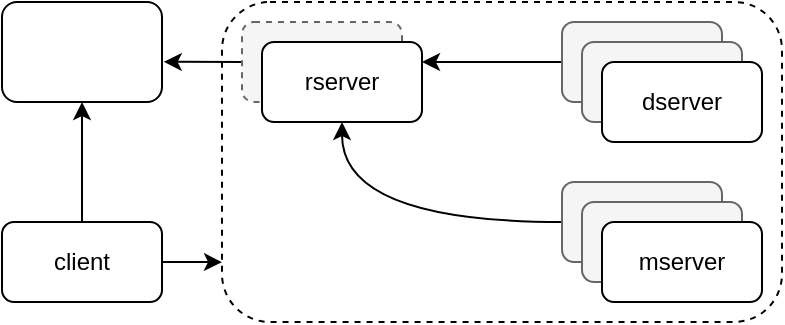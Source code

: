 <mxfile version="20.8.23" type="github" pages="4">
  <diagram id="N5d8Xmekq0FIWtA8UG6T" name="arcitecture">
    <mxGraphModel dx="714" dy="579" grid="1" gridSize="10" guides="1" tooltips="1" connect="1" arrows="1" fold="1" page="1" pageScale="1" pageWidth="827" pageHeight="1169" math="0" shadow="0">
      <root>
        <mxCell id="0" />
        <mxCell id="1" parent="0" />
        <mxCell id="tsfLYOpmj_f98KLFveLr-18" value="" style="rounded=1;whiteSpace=wrap;html=1;dashed=1;" parent="1" vertex="1">
          <mxGeometry x="190" y="110" width="280" height="160" as="geometry" />
        </mxCell>
        <mxCell id="tsfLYOpmj_f98KLFveLr-4" style="edgeStyle=orthogonalEdgeStyle;rounded=0;orthogonalLoop=1;jettySize=auto;html=1;entryX=1.011;entryY=0.598;entryDx=0;entryDy=0;curved=1;entryPerimeter=0;" parent="1" source="tsfLYOpmj_f98KLFveLr-1" target="cyJrG0wH-FrEocP2KH8U-2" edge="1">
          <mxGeometry relative="1" as="geometry">
            <mxPoint x="134.03" y="70" as="targetPoint" />
          </mxGeometry>
        </mxCell>
        <mxCell id="tsfLYOpmj_f98KLFveLr-1" value="" style="rounded=1;whiteSpace=wrap;html=1;fillColor=#f5f5f5;fontColor=#333333;strokeColor=#666666;dashed=1;" parent="1" vertex="1">
          <mxGeometry x="200" y="120" width="80" height="40" as="geometry" />
        </mxCell>
        <mxCell id="tsfLYOpmj_f98KLFveLr-2" value="rserver" style="rounded=1;whiteSpace=wrap;html=1;" parent="1" vertex="1">
          <mxGeometry x="210" y="130" width="80" height="40" as="geometry" />
        </mxCell>
        <mxCell id="tsfLYOpmj_f98KLFveLr-13" style="edgeStyle=orthogonalEdgeStyle;curved=1;rounded=0;orthogonalLoop=1;jettySize=auto;html=1;entryX=0.5;entryY=1;entryDx=0;entryDy=0;exitX=0;exitY=0.5;exitDx=0;exitDy=0;" parent="1" source="tsfLYOpmj_f98KLFveLr-7" target="tsfLYOpmj_f98KLFveLr-2" edge="1">
          <mxGeometry relative="1" as="geometry" />
        </mxCell>
        <mxCell id="tsfLYOpmj_f98KLFveLr-7" value="mserver" style="rounded=1;whiteSpace=wrap;html=1;fillColor=#f5f5f5;fontColor=#333333;strokeColor=#666666;" parent="1" vertex="1">
          <mxGeometry x="360" y="200" width="80" height="40" as="geometry" />
        </mxCell>
        <mxCell id="tsfLYOpmj_f98KLFveLr-8" value="" style="rounded=1;whiteSpace=wrap;html=1;fillColor=#f5f5f5;fontColor=#333333;strokeColor=#666666;" parent="1" vertex="1">
          <mxGeometry x="370" y="210" width="80" height="40" as="geometry" />
        </mxCell>
        <mxCell id="tsfLYOpmj_f98KLFveLr-9" value="mserver" style="rounded=1;whiteSpace=wrap;html=1;" parent="1" vertex="1">
          <mxGeometry x="380" y="220" width="80" height="40" as="geometry" />
        </mxCell>
        <mxCell id="tsfLYOpmj_f98KLFveLr-14" style="edgeStyle=orthogonalEdgeStyle;curved=1;rounded=0;orthogonalLoop=1;jettySize=auto;html=1;entryX=1;entryY=0.25;entryDx=0;entryDy=0;" parent="1" source="tsfLYOpmj_f98KLFveLr-10" target="tsfLYOpmj_f98KLFveLr-2" edge="1">
          <mxGeometry relative="1" as="geometry">
            <mxPoint x="250" y="170" as="targetPoint" />
          </mxGeometry>
        </mxCell>
        <mxCell id="tsfLYOpmj_f98KLFveLr-10" value="mserver" style="rounded=1;whiteSpace=wrap;html=1;fillColor=#f5f5f5;fontColor=#333333;strokeColor=#666666;" parent="1" vertex="1">
          <mxGeometry x="360" y="120" width="80" height="40" as="geometry" />
        </mxCell>
        <mxCell id="tsfLYOpmj_f98KLFveLr-11" value="" style="rounded=1;whiteSpace=wrap;html=1;fillColor=#f5f5f5;fontColor=#333333;strokeColor=#666666;" parent="1" vertex="1">
          <mxGeometry x="370" y="130" width="80" height="40" as="geometry" />
        </mxCell>
        <mxCell id="tsfLYOpmj_f98KLFveLr-12" value="dserver" style="rounded=1;whiteSpace=wrap;html=1;" parent="1" vertex="1">
          <mxGeometry x="380" y="140" width="80" height="40" as="geometry" />
        </mxCell>
        <mxCell id="tsfLYOpmj_f98KLFveLr-17" style="edgeStyle=orthogonalEdgeStyle;curved=1;rounded=0;orthogonalLoop=1;jettySize=auto;html=1;entryX=0.5;entryY=1;entryDx=0;entryDy=0;" parent="1" source="tsfLYOpmj_f98KLFveLr-15" target="cyJrG0wH-FrEocP2KH8U-2" edge="1">
          <mxGeometry relative="1" as="geometry">
            <mxPoint x="100.494" y="92" as="targetPoint" />
          </mxGeometry>
        </mxCell>
        <mxCell id="tsfLYOpmj_f98KLFveLr-19" style="edgeStyle=orthogonalEdgeStyle;curved=1;rounded=0;orthogonalLoop=1;jettySize=auto;html=1;entryX=0;entryY=0.813;entryDx=0;entryDy=0;entryPerimeter=0;" parent="1" source="tsfLYOpmj_f98KLFveLr-15" target="tsfLYOpmj_f98KLFveLr-18" edge="1">
          <mxGeometry relative="1" as="geometry" />
        </mxCell>
        <mxCell id="tsfLYOpmj_f98KLFveLr-15" value="client" style="rounded=1;whiteSpace=wrap;html=1;" parent="1" vertex="1">
          <mxGeometry x="80" y="220" width="80" height="40" as="geometry" />
        </mxCell>
        <mxCell id="cyJrG0wH-FrEocP2KH8U-4" value="" style="group" parent="1" vertex="1" connectable="0">
          <mxGeometry x="80" y="110" width="80" height="50" as="geometry" />
        </mxCell>
        <mxCell id="cyJrG0wH-FrEocP2KH8U-2" value="" style="rounded=1;whiteSpace=wrap;html=1;" parent="cyJrG0wH-FrEocP2KH8U-4" vertex="1">
          <mxGeometry width="80" height="50" as="geometry" />
        </mxCell>
        <mxCell id="cyJrG0wH-FrEocP2KH8U-3" value="" style="shape=image;verticalLabelPosition=bottom;labelBackgroundColor=default;verticalAlign=top;aspect=fixed;imageAspect=0;image=https://upload.wikimedia.org/wikipedia/commons/thumb/7/77/Apache_ZooKeeper_logo.svg/1200px-Apache_ZooKeeper_logo.svg.png;imageBorder=none;" parent="cyJrG0wH-FrEocP2KH8U-4" vertex="1">
          <mxGeometry x="2.98" y="5" width="74.03" height="40" as="geometry" />
        </mxCell>
      </root>
    </mxGraphModel>
  </diagram>
  <diagram id="FkfHG8LWxEAU3Ykb4FFA" name="rserver">
    <mxGraphModel dx="1193" dy="861" grid="1" gridSize="10" guides="1" tooltips="1" connect="1" arrows="1" fold="1" page="1" pageScale="1" pageWidth="827" pageHeight="1169" math="0" shadow="0">
      <root>
        <mxCell id="0" />
        <mxCell id="1" parent="0" />
        <mxCell id="i38hwcyPGspTdhQXOS63-2" style="edgeStyle=orthogonalEdgeStyle;curved=1;rounded=0;orthogonalLoop=1;jettySize=auto;html=1;entryX=0;entryY=0.5;entryDx=0;entryDy=0;" parent="1" source="wLpejg33g4R9aETPVUCR-1" target="i38hwcyPGspTdhQXOS63-1" edge="1">
          <mxGeometry relative="1" as="geometry" />
        </mxCell>
        <mxCell id="wLpejg33g4R9aETPVUCR-1" value="rserver&lt;br&gt;(standby)" style="rounded=1;whiteSpace=wrap;html=1;" parent="1" vertex="1">
          <mxGeometry x="200" y="40" width="80" height="40" as="geometry" />
        </mxCell>
        <mxCell id="i38hwcyPGspTdhQXOS63-1" value="" style="shape=image;verticalLabelPosition=bottom;labelBackgroundColor=default;verticalAlign=top;aspect=fixed;imageAspect=0;image=https://upload.wikimedia.org/wikipedia/commons/thumb/7/77/Apache_ZooKeeper_logo.svg/1200px-Apache_ZooKeeper_logo.svg.png;" parent="1" vertex="1">
          <mxGeometry x="360" y="80" width="74.03" height="40" as="geometry" />
        </mxCell>
        <mxCell id="i38hwcyPGspTdhQXOS63-4" style="edgeStyle=orthogonalEdgeStyle;curved=1;rounded=0;orthogonalLoop=1;jettySize=auto;html=1;entryX=0;entryY=0.5;entryDx=0;entryDy=0;" parent="1" source="i38hwcyPGspTdhQXOS63-3" target="i38hwcyPGspTdhQXOS63-1" edge="1">
          <mxGeometry relative="1" as="geometry" />
        </mxCell>
        <mxCell id="i38hwcyPGspTdhQXOS63-3" value="rserver&lt;br&gt;（leader）" style="rounded=1;whiteSpace=wrap;html=1;fillColor=#f8cecc;strokeColor=#b85450;" parent="1" vertex="1">
          <mxGeometry x="200" y="120" width="80" height="40" as="geometry" />
        </mxCell>
        <mxCell id="i38hwcyPGspTdhQXOS63-6" style="edgeStyle=orthogonalEdgeStyle;curved=1;rounded=0;orthogonalLoop=1;jettySize=auto;html=1;entryX=0;entryY=0.5;entryDx=0;entryDy=0;" parent="1" source="i38hwcyPGspTdhQXOS63-5" target="i38hwcyPGspTdhQXOS63-3" edge="1">
          <mxGeometry relative="1" as="geometry" />
        </mxCell>
        <mxCell id="i38hwcyPGspTdhQXOS63-5" value="client" style="rounded=1;whiteSpace=wrap;html=1;" parent="1" vertex="1">
          <mxGeometry x="40" y="80" width="80" height="40" as="geometry" />
        </mxCell>
        <mxCell id="85tSOclc1oCdCPwvX2sM-3" style="edgeStyle=orthogonalEdgeStyle;curved=1;rounded=0;orthogonalLoop=1;jettySize=auto;html=1;entryX=0;entryY=0.5;entryDx=0;entryDy=0;" parent="1" source="85tSOclc1oCdCPwvX2sM-1" target="85tSOclc1oCdCPwvX2sM-2" edge="1">
          <mxGeometry relative="1" as="geometry" />
        </mxCell>
        <mxCell id="85tSOclc1oCdCPwvX2sM-5" style="edgeStyle=orthogonalEdgeStyle;curved=1;rounded=0;orthogonalLoop=1;jettySize=auto;html=1;entryX=0;entryY=0.5;entryDx=0;entryDy=0;" parent="1" source="85tSOclc1oCdCPwvX2sM-1" target="85tSOclc1oCdCPwvX2sM-4" edge="1">
          <mxGeometry relative="1" as="geometry" />
        </mxCell>
        <mxCell id="85tSOclc1oCdCPwvX2sM-7" style="edgeStyle=orthogonalEdgeStyle;curved=1;rounded=0;orthogonalLoop=1;jettySize=auto;html=1;entryX=0;entryY=0.5;entryDx=0;entryDy=0;" parent="1" source="85tSOclc1oCdCPwvX2sM-1" target="85tSOclc1oCdCPwvX2sM-6" edge="1">
          <mxGeometry relative="1" as="geometry" />
        </mxCell>
        <mxCell id="85tSOclc1oCdCPwvX2sM-9" style="edgeStyle=orthogonalEdgeStyle;curved=1;rounded=0;orthogonalLoop=1;jettySize=auto;html=1;entryX=0;entryY=0.5;entryDx=0;entryDy=0;" parent="1" source="85tSOclc1oCdCPwvX2sM-1" target="85tSOclc1oCdCPwvX2sM-8" edge="1">
          <mxGeometry relative="1" as="geometry" />
        </mxCell>
        <mxCell id="85tSOclc1oCdCPwvX2sM-11" style="edgeStyle=orthogonalEdgeStyle;curved=1;rounded=0;orthogonalLoop=1;jettySize=auto;html=1;entryX=0;entryY=0.5;entryDx=0;entryDy=0;" parent="1" source="85tSOclc1oCdCPwvX2sM-1" target="85tSOclc1oCdCPwvX2sM-10" edge="1">
          <mxGeometry relative="1" as="geometry" />
        </mxCell>
        <mxCell id="85tSOclc1oCdCPwvX2sM-13" style="edgeStyle=orthogonalEdgeStyle;curved=1;rounded=0;orthogonalLoop=1;jettySize=auto;html=1;entryX=0;entryY=0.5;entryDx=0;entryDy=0;" parent="1" source="85tSOclc1oCdCPwvX2sM-1" target="85tSOclc1oCdCPwvX2sM-12" edge="1">
          <mxGeometry relative="1" as="geometry" />
        </mxCell>
        <mxCell id="85tSOclc1oCdCPwvX2sM-1" value="rserver" style="rounded=1;whiteSpace=wrap;html=1;" parent="1" vertex="1">
          <mxGeometry x="40" y="240" width="80" height="40" as="geometry" />
        </mxCell>
        <mxCell id="85tSOclc1oCdCPwvX2sM-2" value="rs_service" style="rounded=1;whiteSpace=wrap;html=1;" parent="1" vertex="1">
          <mxGeometry x="160" y="200" width="120" height="40" as="geometry" />
        </mxCell>
        <mxCell id="85tSOclc1oCdCPwvX2sM-4" value="cli_service" style="rounded=1;whiteSpace=wrap;html=1;" parent="1" vertex="1">
          <mxGeometry x="160" y="250" width="120" height="40" as="geometry" />
        </mxCell>
        <mxCell id="85tSOclc1oCdCPwvX2sM-6" value="dserver_service" style="rounded=1;whiteSpace=wrap;html=1;" parent="1" vertex="1">
          <mxGeometry x="160" y="300" width="120" height="40" as="geometry" />
        </mxCell>
        <mxCell id="85tSOclc1oCdCPwvX2sM-8" value="mserver_service" style="rounded=1;whiteSpace=wrap;html=1;" parent="1" vertex="1">
          <mxGeometry x="160" y="350" width="120" height="40" as="geometry" />
        </mxCell>
        <mxCell id="85tSOclc1oCdCPwvX2sM-10" value="dashbord_service" style="rounded=1;whiteSpace=wrap;html=1;" parent="1" vertex="1">
          <mxGeometry x="160" y="400" width="120" height="40" as="geometry" />
        </mxCell>
        <mxCell id="85tSOclc1oCdCPwvX2sM-12" value="daemon" style="rounded=1;whiteSpace=wrap;html=1;" parent="1" vertex="1">
          <mxGeometry x="160" y="450" width="120" height="40" as="geometry" />
        </mxCell>
        <mxCell id="85tSOclc1oCdCPwvX2sM-21" value="" style="edgeStyle=orthogonalEdgeStyle;curved=1;rounded=0;orthogonalLoop=1;jettySize=auto;html=1;" parent="1" source="85tSOclc1oCdCPwvX2sM-19" target="85tSOclc1oCdCPwvX2sM-20" edge="1">
          <mxGeometry relative="1" as="geometry" />
        </mxCell>
        <mxCell id="85tSOclc1oCdCPwvX2sM-24" style="edgeStyle=orthogonalEdgeStyle;curved=1;rounded=0;orthogonalLoop=1;jettySize=auto;html=1;entryX=0;entryY=0.5;entryDx=0;entryDy=0;" parent="1" source="85tSOclc1oCdCPwvX2sM-19" target="85tSOclc1oCdCPwvX2sM-23" edge="1">
          <mxGeometry relative="1" as="geometry" />
        </mxCell>
        <mxCell id="85tSOclc1oCdCPwvX2sM-37" style="edgeStyle=orthogonalEdgeStyle;curved=1;rounded=0;orthogonalLoop=1;jettySize=auto;html=1;entryX=0;entryY=0.5;entryDx=0;entryDy=0;" parent="1" source="85tSOclc1oCdCPwvX2sM-19" target="85tSOclc1oCdCPwvX2sM-36" edge="1">
          <mxGeometry relative="1" as="geometry" />
        </mxCell>
        <mxCell id="85tSOclc1oCdCPwvX2sM-39" style="edgeStyle=orthogonalEdgeStyle;curved=1;rounded=0;orthogonalLoop=1;jettySize=auto;html=1;entryX=0;entryY=0.5;entryDx=0;entryDy=0;" parent="1" source="85tSOclc1oCdCPwvX2sM-19" target="85tSOclc1oCdCPwvX2sM-38" edge="1">
          <mxGeometry relative="1" as="geometry" />
        </mxCell>
        <mxCell id="85tSOclc1oCdCPwvX2sM-41" style="edgeStyle=orthogonalEdgeStyle;curved=1;rounded=0;orthogonalLoop=1;jettySize=auto;html=1;entryX=0;entryY=0.5;entryDx=0;entryDy=0;" parent="1" source="85tSOclc1oCdCPwvX2sM-19" target="85tSOclc1oCdCPwvX2sM-40" edge="1">
          <mxGeometry relative="1" as="geometry" />
        </mxCell>
        <mxCell id="85tSOclc1oCdCPwvX2sM-45" style="edgeStyle=orthogonalEdgeStyle;curved=1;rounded=0;orthogonalLoop=1;jettySize=auto;html=1;entryX=0;entryY=0.5;entryDx=0;entryDy=0;" parent="1" source="85tSOclc1oCdCPwvX2sM-19" target="85tSOclc1oCdCPwvX2sM-44" edge="1">
          <mxGeometry relative="1" as="geometry" />
        </mxCell>
        <mxCell id="85tSOclc1oCdCPwvX2sM-46" style="edgeStyle=orthogonalEdgeStyle;curved=1;rounded=0;orthogonalLoop=1;jettySize=auto;html=1;entryX=0;entryY=0.5;entryDx=0;entryDy=0;" parent="1" source="85tSOclc1oCdCPwvX2sM-19" target="85tSOclc1oCdCPwvX2sM-43" edge="1">
          <mxGeometry relative="1" as="geometry" />
        </mxCell>
        <mxCell id="85tSOclc1oCdCPwvX2sM-47" style="edgeStyle=orthogonalEdgeStyle;curved=1;rounded=0;orthogonalLoop=1;jettySize=auto;html=1;entryX=0;entryY=0.5;entryDx=0;entryDy=0;" parent="1" source="85tSOclc1oCdCPwvX2sM-19" target="85tSOclc1oCdCPwvX2sM-42" edge="1">
          <mxGeometry relative="1" as="geometry" />
        </mxCell>
        <mxCell id="85tSOclc1oCdCPwvX2sM-50" style="edgeStyle=orthogonalEdgeStyle;curved=1;rounded=0;orthogonalLoop=1;jettySize=auto;html=1;entryX=0;entryY=0.5;entryDx=0;entryDy=0;" parent="1" source="85tSOclc1oCdCPwvX2sM-19" target="85tSOclc1oCdCPwvX2sM-48" edge="1">
          <mxGeometry relative="1" as="geometry" />
        </mxCell>
        <mxCell id="85tSOclc1oCdCPwvX2sM-51" style="edgeStyle=orthogonalEdgeStyle;curved=1;rounded=0;orthogonalLoop=1;jettySize=auto;html=1;entryX=0;entryY=0.5;entryDx=0;entryDy=0;" parent="1" source="85tSOclc1oCdCPwvX2sM-19" target="85tSOclc1oCdCPwvX2sM-49" edge="1">
          <mxGeometry relative="1" as="geometry" />
        </mxCell>
        <mxCell id="85tSOclc1oCdCPwvX2sM-53" style="edgeStyle=orthogonalEdgeStyle;curved=1;rounded=0;orthogonalLoop=1;jettySize=auto;html=1;entryX=0;entryY=0.5;entryDx=0;entryDy=0;" parent="1" source="85tSOclc1oCdCPwvX2sM-19" target="85tSOclc1oCdCPwvX2sM-52" edge="1">
          <mxGeometry relative="1" as="geometry" />
        </mxCell>
        <mxCell id="85tSOclc1oCdCPwvX2sM-55" style="edgeStyle=orthogonalEdgeStyle;curved=1;rounded=0;orthogonalLoop=1;jettySize=auto;html=1;entryX=0;entryY=0.5;entryDx=0;entryDy=0;" parent="1" source="85tSOclc1oCdCPwvX2sM-19" target="85tSOclc1oCdCPwvX2sM-54" edge="1">
          <mxGeometry relative="1" as="geometry" />
        </mxCell>
        <mxCell id="85tSOclc1oCdCPwvX2sM-57" style="edgeStyle=orthogonalEdgeStyle;curved=1;rounded=0;orthogonalLoop=1;jettySize=auto;html=1;entryX=0;entryY=0.5;entryDx=0;entryDy=0;" parent="1" source="85tSOclc1oCdCPwvX2sM-19" target="85tSOclc1oCdCPwvX2sM-56" edge="1">
          <mxGeometry relative="1" as="geometry" />
        </mxCell>
        <mxCell id="85tSOclc1oCdCPwvX2sM-19" value="daemon" style="rounded=1;whiteSpace=wrap;html=1;" parent="1" vertex="1">
          <mxGeometry x="360" y="200" width="120" height="40" as="geometry" />
        </mxCell>
        <mxCell id="85tSOclc1oCdCPwvX2sM-20" value="time_mgr" style="whiteSpace=wrap;html=1;rounded=1;" parent="1" vertex="1">
          <mxGeometry x="520" y="200" width="120" height="40" as="geometry" />
        </mxCell>
        <mxCell id="85tSOclc1oCdCPwvX2sM-26" style="edgeStyle=orthogonalEdgeStyle;curved=1;rounded=0;orthogonalLoop=1;jettySize=auto;html=1;entryX=0;entryY=0.5;entryDx=0;entryDy=0;" parent="1" source="85tSOclc1oCdCPwvX2sM-23" target="85tSOclc1oCdCPwvX2sM-25" edge="1">
          <mxGeometry relative="1" as="geometry" />
        </mxCell>
        <mxCell id="85tSOclc1oCdCPwvX2sM-28" style="edgeStyle=orthogonalEdgeStyle;curved=1;rounded=0;orthogonalLoop=1;jettySize=auto;html=1;entryX=0;entryY=0.5;entryDx=0;entryDy=0;" parent="1" source="85tSOclc1oCdCPwvX2sM-23" target="85tSOclc1oCdCPwvX2sM-27" edge="1">
          <mxGeometry relative="1" as="geometry" />
        </mxCell>
        <mxCell id="85tSOclc1oCdCPwvX2sM-30" style="edgeStyle=orthogonalEdgeStyle;curved=1;rounded=0;orthogonalLoop=1;jettySize=auto;html=1;" parent="1" source="85tSOclc1oCdCPwvX2sM-23" target="85tSOclc1oCdCPwvX2sM-29" edge="1">
          <mxGeometry relative="1" as="geometry" />
        </mxCell>
        <mxCell id="85tSOclc1oCdCPwvX2sM-32" style="edgeStyle=orthogonalEdgeStyle;curved=1;rounded=0;orthogonalLoop=1;jettySize=auto;html=1;entryX=0;entryY=0.5;entryDx=0;entryDy=0;" parent="1" source="85tSOclc1oCdCPwvX2sM-23" target="85tSOclc1oCdCPwvX2sM-31" edge="1">
          <mxGeometry relative="1" as="geometry" />
        </mxCell>
        <mxCell id="85tSOclc1oCdCPwvX2sM-35" style="edgeStyle=orthogonalEdgeStyle;curved=1;rounded=0;orthogonalLoop=1;jettySize=auto;html=1;entryX=0;entryY=0.5;entryDx=0;entryDy=0;" parent="1" source="85tSOclc1oCdCPwvX2sM-23" target="85tSOclc1oCdCPwvX2sM-34" edge="1">
          <mxGeometry relative="1" as="geometry" />
        </mxCell>
        <mxCell id="85tSOclc1oCdCPwvX2sM-23" value="thread_pools" style="whiteSpace=wrap;html=1;rounded=1;" parent="1" vertex="1">
          <mxGeometry x="520" y="250" width="120" height="40" as="geometry" />
        </mxCell>
        <mxCell id="85tSOclc1oCdCPwvX2sM-25" value="keeper_thread_pool" style="whiteSpace=wrap;html=1;rounded=1;" parent="1" vertex="1">
          <mxGeometry x="680" y="200" width="120" height="40" as="geometry" />
        </mxCell>
        <mxCell id="85tSOclc1oCdCPwvX2sM-27" value="task_thread_pool" style="whiteSpace=wrap;html=1;rounded=1;" parent="1" vertex="1">
          <mxGeometry x="680" y="250" width="120" height="40" as="geometry" />
        </mxCell>
        <mxCell id="85tSOclc1oCdCPwvX2sM-29" value="service_thread_pool" style="whiteSpace=wrap;html=1;rounded=1;" parent="1" vertex="1">
          <mxGeometry x="680" y="300" width="120" height="40" as="geometry" />
        </mxCell>
        <mxCell id="85tSOclc1oCdCPwvX2sM-31" value="replicate_thread_pool" style="whiteSpace=wrap;html=1;rounded=1;" parent="1" vertex="1">
          <mxGeometry x="680" y="350" width="120" height="40" as="geometry" />
        </mxCell>
        <mxCell id="85tSOclc1oCdCPwvX2sM-33" value="rebalance_thread_&lt;br&gt;pool" style="whiteSpace=wrap;html=1;rounded=1;" parent="1" vertex="1">
          <mxGeometry x="680" y="400" width="120" height="40" as="geometry" />
        </mxCell>
        <mxCell id="85tSOclc1oCdCPwvX2sM-34" value="tmp_thread_pool" style="whiteSpace=wrap;html=1;rounded=1;" parent="1" vertex="1">
          <mxGeometry x="680" y="450" width="120" height="40" as="geometry" />
        </mxCell>
        <mxCell id="85tSOclc1oCdCPwvX2sM-36" value="mserver_mgr" style="whiteSpace=wrap;html=1;rounded=1;" parent="1" vertex="1">
          <mxGeometry x="520" y="300" width="120" height="40" as="geometry" />
        </mxCell>
        <mxCell id="85tSOclc1oCdCPwvX2sM-38" value="dserver_mgr" style="whiteSpace=wrap;html=1;rounded=1;" parent="1" vertex="1">
          <mxGeometry x="520" y="350" width="120" height="40" as="geometry" />
        </mxCell>
        <mxCell id="85tSOclc1oCdCPwvX2sM-40" value="pool_table" style="whiteSpace=wrap;html=1;rounded=1;" parent="1" vertex="1">
          <mxGeometry x="520" y="400" width="120" height="40" as="geometry" />
        </mxCell>
        <mxCell id="85tSOclc1oCdCPwvX2sM-42" value="c_config" style="whiteSpace=wrap;html=1;rounded=1;" parent="1" vertex="1">
          <mxGeometry x="520" y="450" width="120" height="40" as="geometry" />
        </mxCell>
        <mxCell id="85tSOclc1oCdCPwvX2sM-43" value="zone_mgr" style="whiteSpace=wrap;html=1;rounded=1;" parent="1" vertex="1">
          <mxGeometry x="520" y="500" width="120" height="40" as="geometry" />
        </mxCell>
        <mxCell id="85tSOclc1oCdCPwvX2sM-44" value="user_mgr" style="whiteSpace=wrap;html=1;rounded=1;" parent="1" vertex="1">
          <mxGeometry x="520" y="550" width="120" height="40" as="geometry" />
        </mxCell>
        <mxCell id="85tSOclc1oCdCPwvX2sM-48" value="replicate_ctr" style="whiteSpace=wrap;html=1;rounded=1;" parent="1" vertex="1">
          <mxGeometry x="520" y="600" width="120" height="40" as="geometry" />
        </mxCell>
        <mxCell id="85tSOclc1oCdCPwvX2sM-49" value="rebalance_ctr" style="whiteSpace=wrap;html=1;rounded=1;" parent="1" vertex="1">
          <mxGeometry x="520" y="650" width="120" height="40" as="geometry" />
        </mxCell>
        <mxCell id="85tSOclc1oCdCPwvX2sM-52" value="health_ctr" style="whiteSpace=wrap;html=1;rounded=1;" parent="1" vertex="1">
          <mxGeometry x="520" y="700" width="120" height="40" as="geometry" />
        </mxCell>
        <mxCell id="85tSOclc1oCdCPwvX2sM-54" value="heart_beat" style="whiteSpace=wrap;html=1;rounded=1;" parent="1" vertex="1">
          <mxGeometry x="520" y="750" width="120" height="40" as="geometry" />
        </mxCell>
        <mxCell id="85tSOclc1oCdCPwvX2sM-56" value="zooker_client" style="whiteSpace=wrap;html=1;rounded=1;" parent="1" vertex="1">
          <mxGeometry x="520" y="800" width="120" height="40" as="geometry" />
        </mxCell>
        <mxCell id="85tSOclc1oCdCPwvX2sM-60" style="edgeStyle=orthogonalEdgeStyle;curved=1;rounded=0;orthogonalLoop=1;jettySize=auto;html=1;entryX=0;entryY=0.5;entryDx=0;entryDy=0;entryPerimeter=0;" parent="1" source="85tSOclc1oCdCPwvX2sM-58" target="85tSOclc1oCdCPwvX2sM-59" edge="1">
          <mxGeometry relative="1" as="geometry" />
        </mxCell>
        <mxCell id="85tSOclc1oCdCPwvX2sM-58" value="cluster_config" style="whiteSpace=wrap;html=1;rounded=1;" parent="1" vertex="1">
          <mxGeometry x="880" y="80" width="120" height="40" as="geometry" />
        </mxCell>
        <mxCell id="85tSOclc1oCdCPwvX2sM-59" value="负责存储集群的配置信息，会保存都zk中，服务启动时从zk中获取；" style="shape=note;size=20;whiteSpace=wrap;html=1;align=left;" parent="1" vertex="1">
          <mxGeometry x="1040" y="80" width="360" height="80" as="geometry" />
        </mxCell>
        <mxCell id="85tSOclc1oCdCPwvX2sM-63" style="edgeStyle=orthogonalEdgeStyle;curved=1;rounded=0;orthogonalLoop=1;jettySize=auto;html=1;entryX=0;entryY=0.5;entryDx=0;entryDy=0;entryPerimeter=0;" parent="1" source="85tSOclc1oCdCPwvX2sM-61" target="85tSOclc1oCdCPwvX2sM-62" edge="1">
          <mxGeometry relative="1" as="geometry" />
        </mxCell>
        <mxCell id="85tSOclc1oCdCPwvX2sM-61" value="replicate_ctr" style="whiteSpace=wrap;html=1;rounded=1;" parent="1" vertex="1">
          <mxGeometry x="880" y="620" width="120" height="40" as="geometry" />
        </mxCell>
        <mxCell id="85tSOclc1oCdCPwvX2sM-62" value="负责集群数据的副本修复，容量均衡；" style="shape=note;size=20;whiteSpace=wrap;html=1;align=left;" parent="1" vertex="1">
          <mxGeometry x="1040" y="620" width="360" height="80" as="geometry" />
        </mxCell>
        <mxCell id="85tSOclc1oCdCPwvX2sM-64" style="edgeStyle=orthogonalEdgeStyle;curved=1;rounded=0;orthogonalLoop=1;jettySize=auto;html=1;entryX=0;entryY=0.5;entryDx=0;entryDy=0;entryPerimeter=0;" parent="1" source="85tSOclc1oCdCPwvX2sM-65" target="85tSOclc1oCdCPwvX2sM-66" edge="1">
          <mxGeometry relative="1" as="geometry" />
        </mxCell>
        <mxCell id="85tSOclc1oCdCPwvX2sM-65" value="time_mgr" style="whiteSpace=wrap;html=1;rounded=1;" parent="1" vertex="1">
          <mxGeometry x="880" y="170" width="120" height="40" as="geometry" />
        </mxCell>
        <mxCell id="85tSOclc1oCdCPwvX2sM-66" value="定时器；" style="shape=note;size=20;whiteSpace=wrap;html=1;align=left;" parent="1" vertex="1">
          <mxGeometry x="1040" y="170" width="360" height="80" as="geometry" />
        </mxCell>
        <mxCell id="85tSOclc1oCdCPwvX2sM-67" style="edgeStyle=orthogonalEdgeStyle;curved=1;rounded=0;orthogonalLoop=1;jettySize=auto;html=1;entryX=0;entryY=0.5;entryDx=0;entryDy=0;entryPerimeter=0;" parent="1" source="85tSOclc1oCdCPwvX2sM-68" target="85tSOclc1oCdCPwvX2sM-69" edge="1">
          <mxGeometry relative="1" as="geometry" />
        </mxCell>
        <mxCell id="85tSOclc1oCdCPwvX2sM-68" value="zone_mgr" style="whiteSpace=wrap;html=1;rounded=1;" parent="1" vertex="1">
          <mxGeometry x="880" y="260" width="120" height="40" as="geometry" />
        </mxCell>
        <mxCell id="85tSOclc1oCdCPwvX2sM-69" value="zone管理器；zone是一组磁盘的组合，是上下电的基本单位，用于归档存储；" style="shape=note;size=20;whiteSpace=wrap;html=1;align=left;" parent="1" vertex="1">
          <mxGeometry x="1040" y="260" width="360" height="80" as="geometry" />
        </mxCell>
        <mxCell id="lhytBW4niDFc8u3bMZwd-1" style="edgeStyle=orthogonalEdgeStyle;curved=1;rounded=0;orthogonalLoop=1;jettySize=auto;html=1;entryX=0;entryY=0.5;entryDx=0;entryDy=0;entryPerimeter=0;" parent="1" source="lhytBW4niDFc8u3bMZwd-2" target="lhytBW4niDFc8u3bMZwd-3" edge="1">
          <mxGeometry relative="1" as="geometry" />
        </mxCell>
        <mxCell id="lhytBW4niDFc8u3bMZwd-2" value="mserver_mgr" style="whiteSpace=wrap;html=1;rounded=1;" parent="1" vertex="1">
          <mxGeometry x="880" y="350" width="120" height="40" as="geometry" />
        </mxCell>
        <mxCell id="lhytBW4niDFc8u3bMZwd-3" value="负责mserver的管理，raft组维护以及mserver的元数据信息维护；&lt;br&gt;std::unordered_map&amp;lt;meta_role, ms_meta*&amp;gt;;&lt;br&gt;std::unordered_map&amp;lt;group_id, std::vector&amp;lt;meta_role&amp;gt;&amp;gt;;" style="shape=note;size=20;whiteSpace=wrap;html=1;align=left;" parent="1" vertex="1">
          <mxGeometry x="1040" y="350" width="360" height="80" as="geometry" />
        </mxCell>
        <mxCell id="lhytBW4niDFc8u3bMZwd-4" style="edgeStyle=orthogonalEdgeStyle;curved=1;rounded=0;orthogonalLoop=1;jettySize=auto;html=1;entryX=0;entryY=0.5;entryDx=0;entryDy=0;entryPerimeter=0;" parent="1" source="lhytBW4niDFc8u3bMZwd-5" target="lhytBW4niDFc8u3bMZwd-6" edge="1">
          <mxGeometry relative="1" as="geometry" />
        </mxCell>
        <mxCell id="lhytBW4niDFc8u3bMZwd-5" value="pool_table" style="whiteSpace=wrap;html=1;rounded=1;" parent="1" vertex="1">
          <mxGeometry x="880" y="440" width="120" height="40" as="geometry" />
        </mxCell>
        <mxCell id="lhytBW4niDFc8u3bMZwd-6" value="负责存储池的管理，包括池的容量、配额、用户权限等信息；&lt;br&gt;std::map&amp;lt;p_name,p_meta&amp;gt;;&lt;br&gt;std::map&amp;lt;p_id,p_name&amp;gt;;&lt;br&gt;std::map&amp;lt;p_id,std::vector&amp;lt;p_meta_role&amp;gt;&amp;gt;" style="shape=note;size=20;whiteSpace=wrap;html=1;align=left;" parent="1" vertex="1">
          <mxGeometry x="1040" y="440" width="360" height="80" as="geometry" />
        </mxCell>
        <mxCell id="bRuOMbSQgwdJhFf-WlkW-2" style="edgeStyle=orthogonalEdgeStyle;curved=1;rounded=0;orthogonalLoop=1;jettySize=auto;html=1;entryX=0;entryY=0.5;entryDx=0;entryDy=0;entryPerimeter=0;" parent="1" source="bRuOMbSQgwdJhFf-WlkW-3" target="bRuOMbSQgwdJhFf-WlkW-4" edge="1">
          <mxGeometry relative="1" as="geometry" />
        </mxCell>
        <mxCell id="bRuOMbSQgwdJhFf-WlkW-3" value="dserver_mgr" style="whiteSpace=wrap;html=1;rounded=1;" parent="1" vertex="1">
          <mxGeometry x="880" y="530" width="120" height="40" as="geometry" />
        </mxCell>
        <mxCell id="bRuOMbSQgwdJhFf-WlkW-4" value="负责dserver的管理，包括dc、topo、磁盘、下线情况、dc容量以及集群容量信息维护；&lt;br&gt;std::map&amp;lt;dc_name,dc_meta&amp;gt;;&lt;br&gt;std::map&amp;lt;rack_name,rack_meta&amp;gt;;&lt;br&gt;std::map&amp;lt;dserver_id,dserver_meta&amp;gt;;" style="shape=note;size=20;whiteSpace=wrap;html=1;align=left;" parent="1" vertex="1">
          <mxGeometry x="1040" y="530" width="360" height="80" as="geometry" />
        </mxCell>
      </root>
    </mxGraphModel>
  </diagram>
  <diagram id="dGKto7qPCBAthofQGX32" name="mserver">
    <mxGraphModel dx="1004" dy="725" grid="1" gridSize="10" guides="1" tooltips="1" connect="1" arrows="1" fold="1" page="1" pageScale="1" pageWidth="827" pageHeight="1169" math="0" shadow="0">
      <root>
        <mxCell id="0" />
        <mxCell id="1" parent="0" />
      </root>
    </mxGraphModel>
  </diagram>
  <diagram id="gXjjD0P48IjPj1rYfW77" name="dserver">
    <mxGraphModel dx="1434" dy="828" grid="1" gridSize="10" guides="1" tooltips="1" connect="1" arrows="1" fold="1" page="1" pageScale="1" pageWidth="827" pageHeight="1169" math="0" shadow="0">
      <root>
        <mxCell id="0" />
        <mxCell id="1" parent="0" />
      </root>
    </mxGraphModel>
  </diagram>
</mxfile>
